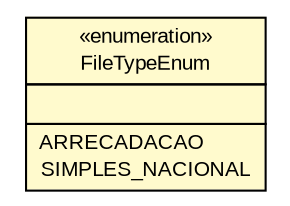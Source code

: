 #!/usr/local/bin/dot
#
# Class diagram 
# Generated by UMLGraph version R5_6 (http://www.umlgraph.org/)
#

digraph G {
	edge [fontname="arial",fontsize=10,labelfontname="arial",labelfontsize=10];
	node [fontname="arial",fontsize=10,shape=plaintext];
	nodesep=0.25;
	ranksep=0.5;
	// br.gov.to.sefaz.arr.processamento.type.FileTypeEnum
	c87163 [label=<<table title="br.gov.to.sefaz.arr.processamento.type.FileTypeEnum" border="0" cellborder="1" cellspacing="0" cellpadding="2" port="p" bgcolor="lemonChiffon" href="./FileTypeEnum.html">
		<tr><td><table border="0" cellspacing="0" cellpadding="1">
<tr><td align="center" balign="center"> &#171;enumeration&#187; </td></tr>
<tr><td align="center" balign="center"> FileTypeEnum </td></tr>
		</table></td></tr>
		<tr><td><table border="0" cellspacing="0" cellpadding="1">
<tr><td align="left" balign="left">  </td></tr>
		</table></td></tr>
		<tr><td><table border="0" cellspacing="0" cellpadding="1">
<tr><td align="left" balign="left"> ARRECADACAO </td></tr>
<tr><td align="left" balign="left"> SIMPLES_NACIONAL </td></tr>
		</table></td></tr>
		</table>>, URL="./FileTypeEnum.html", fontname="arial", fontcolor="black", fontsize=10.0];
}

